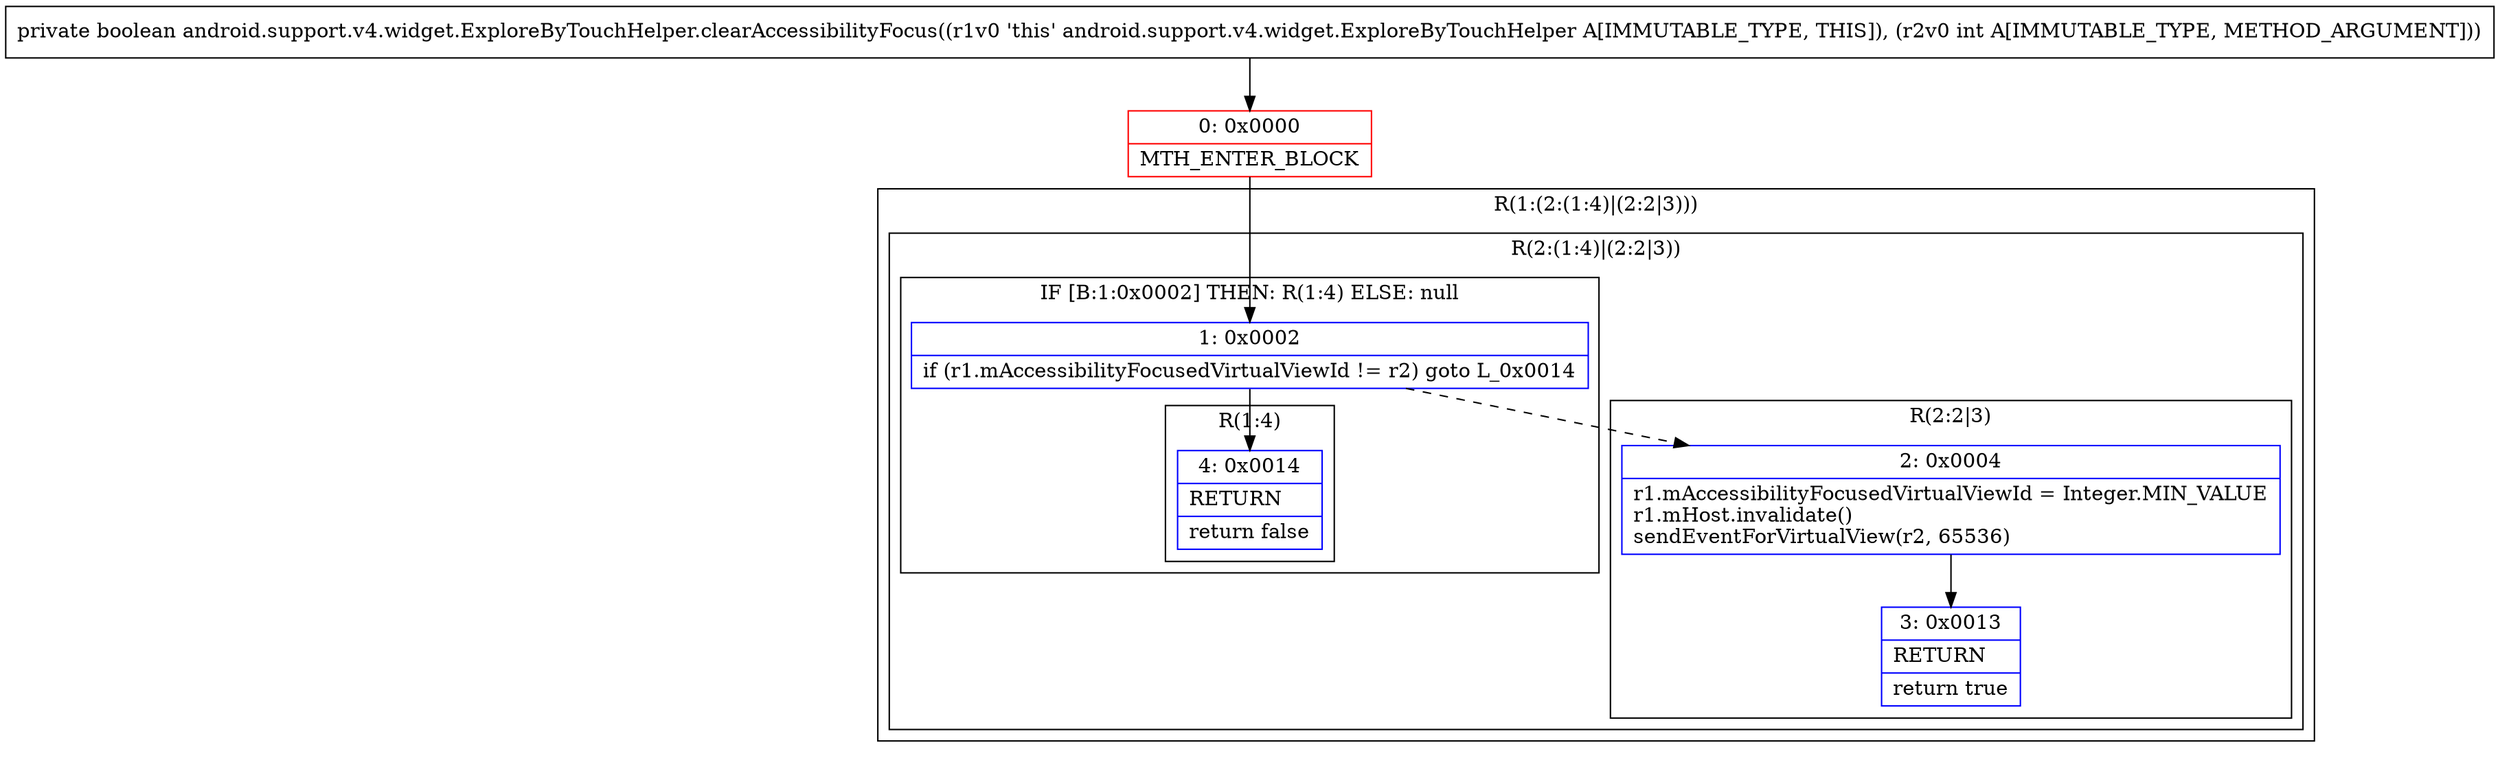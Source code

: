 digraph "CFG forandroid.support.v4.widget.ExploreByTouchHelper.clearAccessibilityFocus(I)Z" {
subgraph cluster_Region_1220792792 {
label = "R(1:(2:(1:4)|(2:2|3)))";
node [shape=record,color=blue];
subgraph cluster_Region_1601325626 {
label = "R(2:(1:4)|(2:2|3))";
node [shape=record,color=blue];
subgraph cluster_IfRegion_833095144 {
label = "IF [B:1:0x0002] THEN: R(1:4) ELSE: null";
node [shape=record,color=blue];
Node_1 [shape=record,label="{1\:\ 0x0002|if (r1.mAccessibilityFocusedVirtualViewId != r2) goto L_0x0014\l}"];
subgraph cluster_Region_1041045035 {
label = "R(1:4)";
node [shape=record,color=blue];
Node_4 [shape=record,label="{4\:\ 0x0014|RETURN\l|return false\l}"];
}
}
subgraph cluster_Region_1746292003 {
label = "R(2:2|3)";
node [shape=record,color=blue];
Node_2 [shape=record,label="{2\:\ 0x0004|r1.mAccessibilityFocusedVirtualViewId = Integer.MIN_VALUE\lr1.mHost.invalidate()\lsendEventForVirtualView(r2, 65536)\l}"];
Node_3 [shape=record,label="{3\:\ 0x0013|RETURN\l|return true\l}"];
}
}
}
Node_0 [shape=record,color=red,label="{0\:\ 0x0000|MTH_ENTER_BLOCK\l}"];
MethodNode[shape=record,label="{private boolean android.support.v4.widget.ExploreByTouchHelper.clearAccessibilityFocus((r1v0 'this' android.support.v4.widget.ExploreByTouchHelper A[IMMUTABLE_TYPE, THIS]), (r2v0 int A[IMMUTABLE_TYPE, METHOD_ARGUMENT])) }"];
MethodNode -> Node_0;
Node_1 -> Node_2[style=dashed];
Node_1 -> Node_4;
Node_2 -> Node_3;
Node_0 -> Node_1;
}

